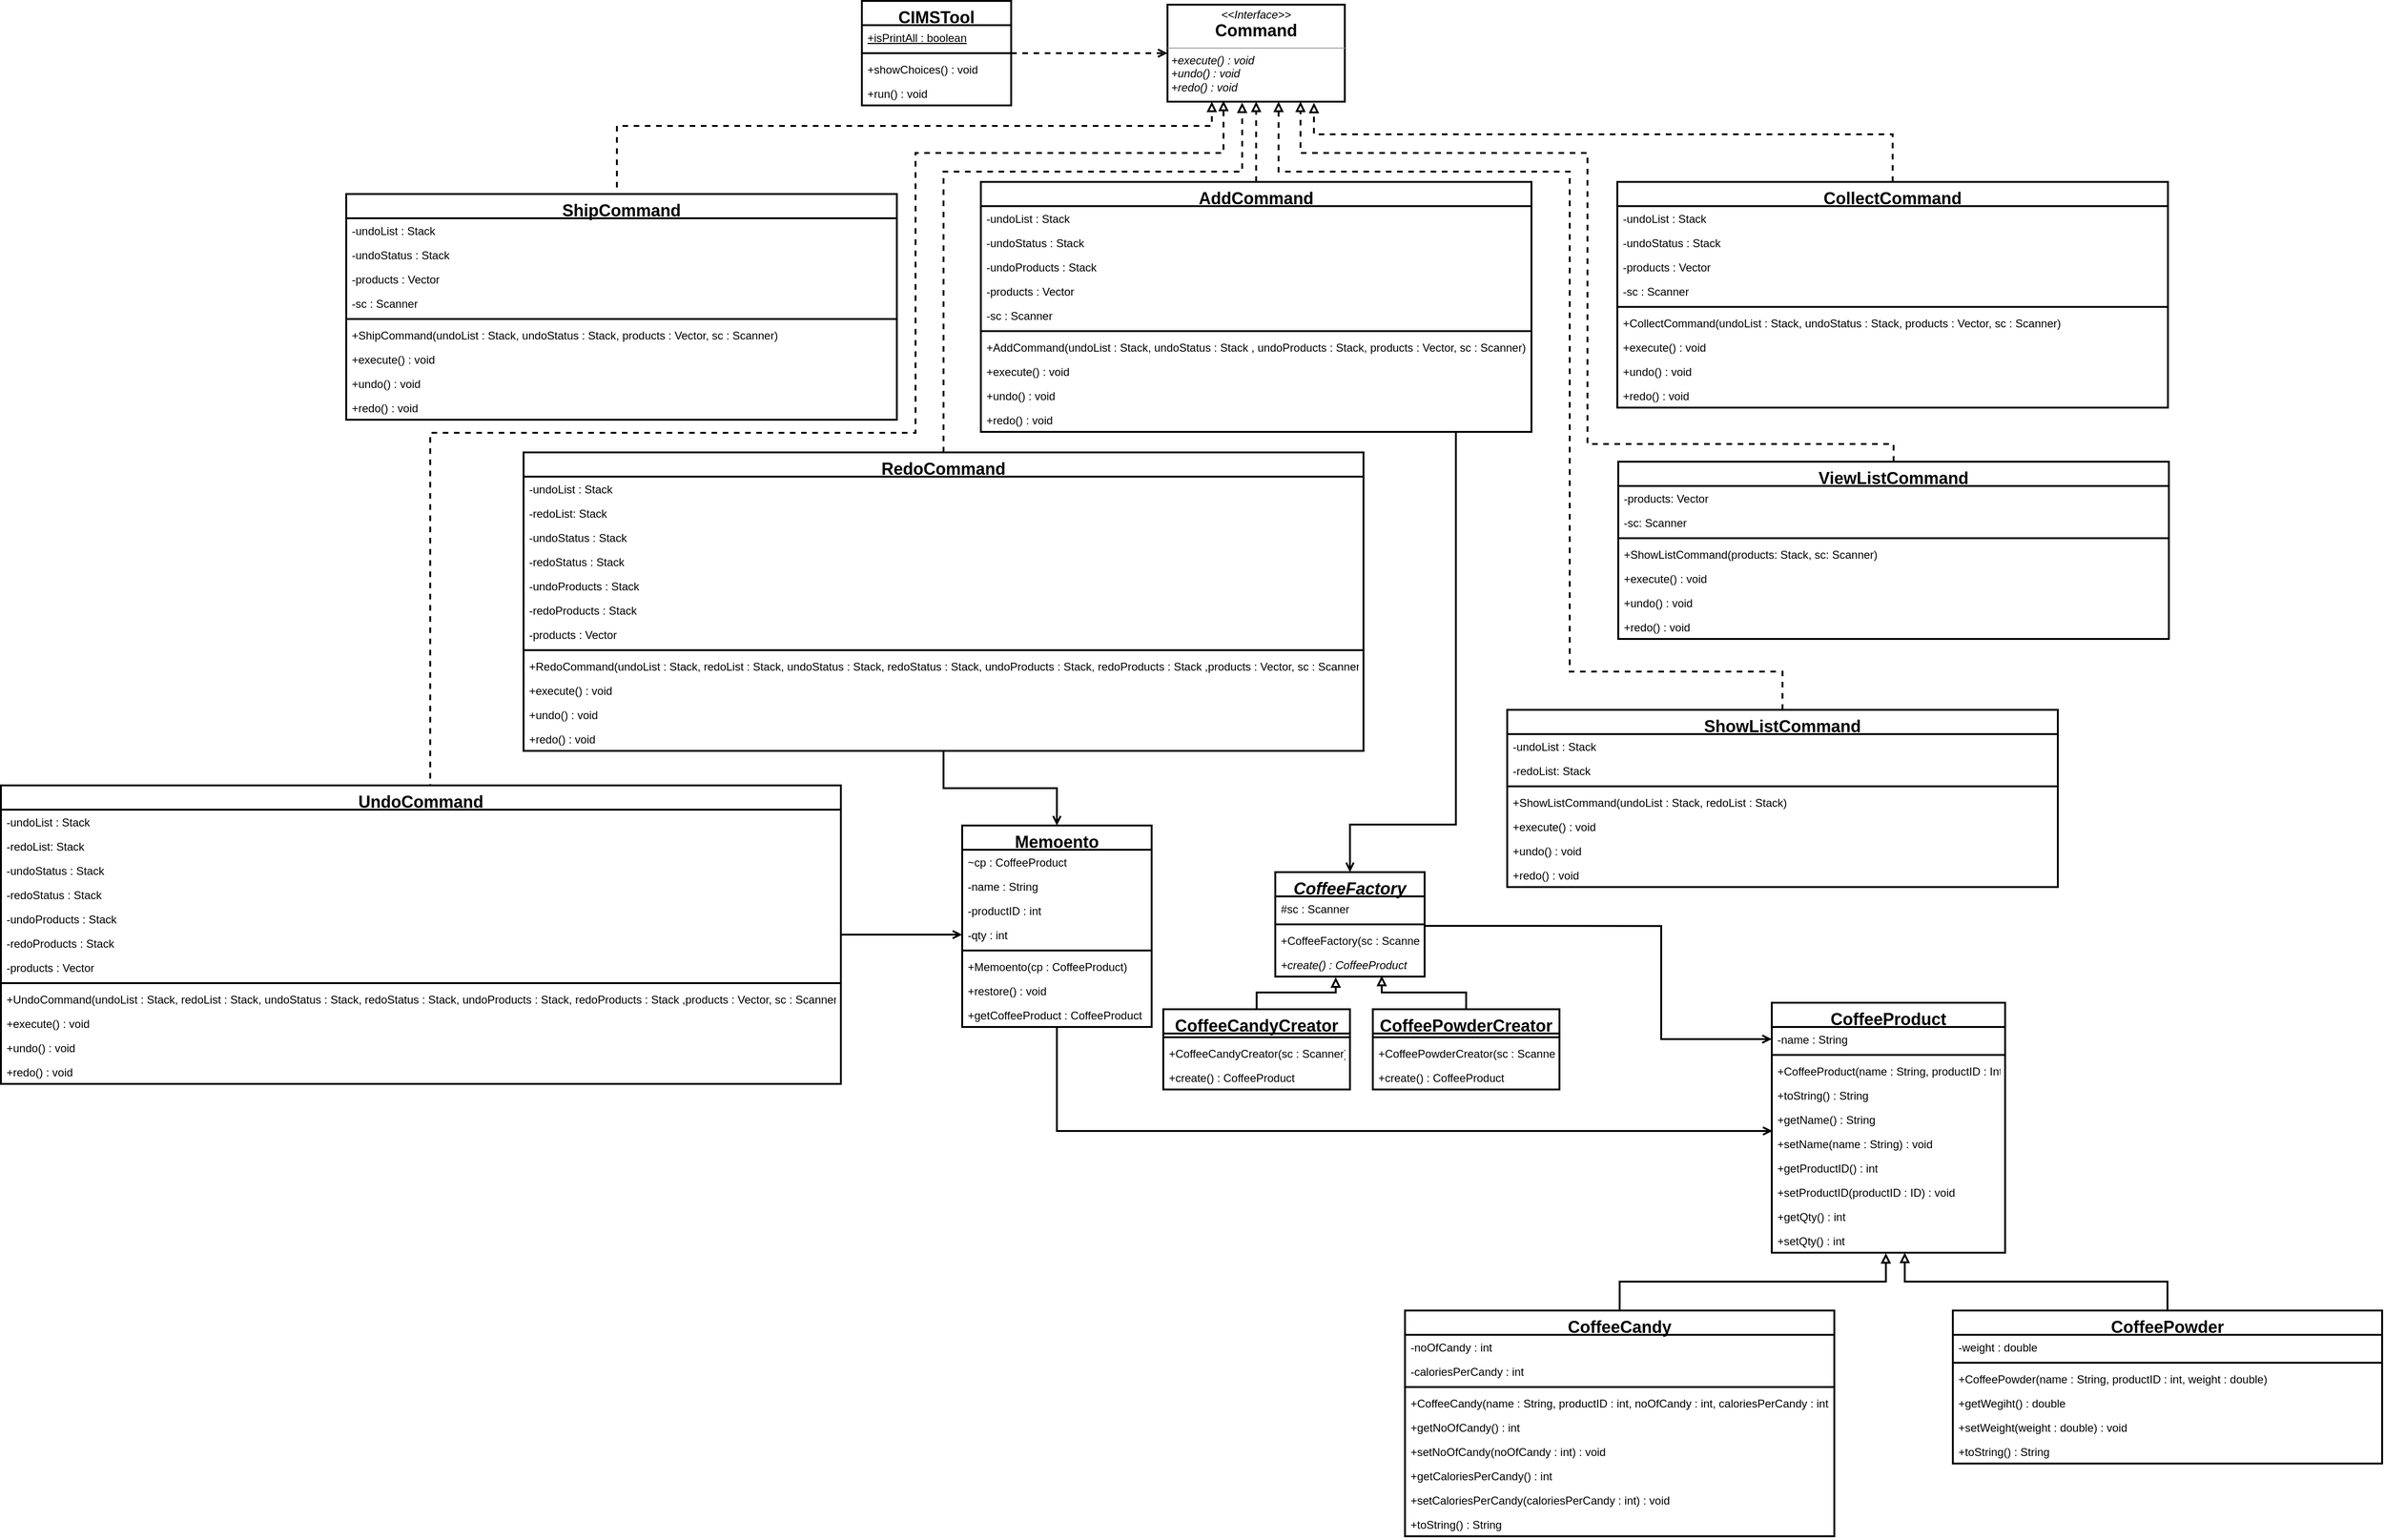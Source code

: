<mxfile version="12.2.6" type="device" pages="1"><diagram id="Umi8fnxflDJey01lik8j" name="Page-1"><mxGraphModel dx="5658" dy="2919" grid="1" gridSize="10" guides="1" tooltips="1" connect="1" arrows="1" fold="1" page="1" pageScale="1" pageWidth="827" pageHeight="1169" math="0" shadow="0"><root><mxCell id="0"/><mxCell id="1" parent="0"/><mxCell id="1j0-t0pPTPP0AUFomerz-5" value="CoffeeProduct" style="swimlane;fontStyle=1;align=center;verticalAlign=top;childLayout=stackLayout;horizontal=1;startSize=26;horizontalStack=0;resizeParent=1;resizeParentMax=0;resizeLast=0;collapsible=1;marginBottom=0;fontSize=18;strokeWidth=2;" parent="1" vertex="1"><mxGeometry x="-12.5" y="460" width="250" height="268" as="geometry"/></mxCell><mxCell id="1j0-t0pPTPP0AUFomerz-6" value="-name : String" style="text;strokeColor=none;fillColor=none;align=left;verticalAlign=top;spacingLeft=4;spacingRight=4;overflow=hidden;rotatable=0;points=[[0,0.5],[1,0.5]];portConstraint=eastwest;strokeWidth=2;" parent="1j0-t0pPTPP0AUFomerz-5" vertex="1"><mxGeometry y="26" width="250" height="26" as="geometry"/></mxCell><mxCell id="1j0-t0pPTPP0AUFomerz-7" value="" style="line;strokeWidth=2;fillColor=none;align=left;verticalAlign=middle;spacingTop=-1;spacingLeft=3;spacingRight=3;rotatable=0;labelPosition=right;points=[];portConstraint=eastwest;" parent="1j0-t0pPTPP0AUFomerz-5" vertex="1"><mxGeometry y="52" width="250" height="8" as="geometry"/></mxCell><mxCell id="1j0-t0pPTPP0AUFomerz-9" value="+CoffeeProduct(name : String, productID : Int)" style="text;strokeColor=none;fillColor=none;align=left;verticalAlign=top;spacingLeft=4;spacingRight=4;overflow=hidden;rotatable=0;points=[[0,0.5],[1,0.5]];portConstraint=eastwest;strokeWidth=2;" parent="1j0-t0pPTPP0AUFomerz-5" vertex="1"><mxGeometry y="60" width="250" height="26" as="geometry"/></mxCell><mxCell id="1j0-t0pPTPP0AUFomerz-10" value="+toString() : String" style="text;strokeColor=none;fillColor=none;align=left;verticalAlign=top;spacingLeft=4;spacingRight=4;overflow=hidden;rotatable=0;points=[[0,0.5],[1,0.5]];portConstraint=eastwest;strokeWidth=2;" parent="1j0-t0pPTPP0AUFomerz-5" vertex="1"><mxGeometry y="86" width="250" height="26" as="geometry"/></mxCell><mxCell id="1j0-t0pPTPP0AUFomerz-11" value="+getName() : String" style="text;strokeColor=none;fillColor=none;align=left;verticalAlign=top;spacingLeft=4;spacingRight=4;overflow=hidden;rotatable=0;points=[[0,0.5],[1,0.5]];portConstraint=eastwest;strokeWidth=2;" parent="1j0-t0pPTPP0AUFomerz-5" vertex="1"><mxGeometry y="112" width="250" height="26" as="geometry"/></mxCell><mxCell id="1j0-t0pPTPP0AUFomerz-12" value="+setName(name : String) : void" style="text;strokeColor=none;fillColor=none;align=left;verticalAlign=top;spacingLeft=4;spacingRight=4;overflow=hidden;rotatable=0;points=[[0,0.5],[1,0.5]];portConstraint=eastwest;strokeWidth=2;" parent="1j0-t0pPTPP0AUFomerz-5" vertex="1"><mxGeometry y="138" width="250" height="26" as="geometry"/></mxCell><mxCell id="1j0-t0pPTPP0AUFomerz-13" value="+getProductID() : int" style="text;strokeColor=none;fillColor=none;align=left;verticalAlign=top;spacingLeft=4;spacingRight=4;overflow=hidden;rotatable=0;points=[[0,0.5],[1,0.5]];portConstraint=eastwest;strokeWidth=2;" parent="1j0-t0pPTPP0AUFomerz-5" vertex="1"><mxGeometry y="164" width="250" height="26" as="geometry"/></mxCell><mxCell id="1j0-t0pPTPP0AUFomerz-14" value="+setProductID(productID : ID) : void" style="text;strokeColor=none;fillColor=none;align=left;verticalAlign=top;spacingLeft=4;spacingRight=4;overflow=hidden;rotatable=0;points=[[0,0.5],[1,0.5]];portConstraint=eastwest;strokeWidth=2;" parent="1j0-t0pPTPP0AUFomerz-5" vertex="1"><mxGeometry y="190" width="250" height="26" as="geometry"/></mxCell><mxCell id="1j0-t0pPTPP0AUFomerz-15" value="+getQty() : int" style="text;strokeColor=none;fillColor=none;align=left;verticalAlign=top;spacingLeft=4;spacingRight=4;overflow=hidden;rotatable=0;points=[[0,0.5],[1,0.5]];portConstraint=eastwest;strokeWidth=2;" parent="1j0-t0pPTPP0AUFomerz-5" vertex="1"><mxGeometry y="216" width="250" height="26" as="geometry"/></mxCell><mxCell id="1j0-t0pPTPP0AUFomerz-16" value="+setQty() : int" style="text;strokeColor=none;fillColor=none;align=left;verticalAlign=top;spacingLeft=4;spacingRight=4;overflow=hidden;rotatable=0;points=[[0,0.5],[1,0.5]];portConstraint=eastwest;strokeWidth=2;" parent="1j0-t0pPTPP0AUFomerz-5" vertex="1"><mxGeometry y="242" width="250" height="26" as="geometry"/></mxCell><mxCell id="1j0-t0pPTPP0AUFomerz-41" style="edgeStyle=orthogonalEdgeStyle;rounded=0;orthogonalLoop=1;jettySize=auto;html=1;endArrow=block;endFill=0;exitX=0.5;exitY=0;exitDx=0;exitDy=0;entryX=0.489;entryY=1.02;entryDx=0;entryDy=0;entryPerimeter=0;strokeWidth=2;" parent="1" source="1j0-t0pPTPP0AUFomerz-17" target="1j0-t0pPTPP0AUFomerz-16" edge="1"><mxGeometry relative="1" as="geometry"><mxPoint x="699" y="419" as="targetPoint"/></mxGeometry></mxCell><mxCell id="1j0-t0pPTPP0AUFomerz-17" value="CoffeeCandy" style="swimlane;fontStyle=1;align=center;verticalAlign=top;childLayout=stackLayout;horizontal=1;startSize=26;horizontalStack=0;resizeParent=1;resizeParentMax=0;resizeLast=0;collapsible=1;marginBottom=0;fontSize=18;strokeWidth=2;" parent="1" vertex="1"><mxGeometry x="-405.5" y="790" width="460" height="242" as="geometry"/></mxCell><mxCell id="1j0-t0pPTPP0AUFomerz-18" value="-noOfCandy : int" style="text;strokeColor=none;fillColor=none;align=left;verticalAlign=top;spacingLeft=4;spacingRight=4;overflow=hidden;rotatable=0;points=[[0,0.5],[1,0.5]];portConstraint=eastwest;strokeWidth=2;" parent="1j0-t0pPTPP0AUFomerz-17" vertex="1"><mxGeometry y="26" width="460" height="26" as="geometry"/></mxCell><mxCell id="1j0-t0pPTPP0AUFomerz-28" value="-caloriesPerCandy : int" style="text;strokeColor=none;fillColor=none;align=left;verticalAlign=top;spacingLeft=4;spacingRight=4;overflow=hidden;rotatable=0;points=[[0,0.5],[1,0.5]];portConstraint=eastwest;strokeWidth=2;" parent="1j0-t0pPTPP0AUFomerz-17" vertex="1"><mxGeometry y="52" width="460" height="26" as="geometry"/></mxCell><mxCell id="1j0-t0pPTPP0AUFomerz-19" value="" style="line;strokeWidth=2;fillColor=none;align=left;verticalAlign=middle;spacingTop=-1;spacingLeft=3;spacingRight=3;rotatable=0;labelPosition=right;points=[];portConstraint=eastwest;" parent="1j0-t0pPTPP0AUFomerz-17" vertex="1"><mxGeometry y="78" width="460" height="8" as="geometry"/></mxCell><mxCell id="1j0-t0pPTPP0AUFomerz-20" value="+CoffeeCandy(name : String, productID : int, noOfCandy : int, caloriesPerCandy : int" style="text;strokeColor=none;fillColor=none;align=left;verticalAlign=top;spacingLeft=4;spacingRight=4;overflow=hidden;rotatable=0;points=[[0,0.5],[1,0.5]];portConstraint=eastwest;strokeWidth=2;" parent="1j0-t0pPTPP0AUFomerz-17" vertex="1"><mxGeometry y="86" width="460" height="26" as="geometry"/></mxCell><mxCell id="1j0-t0pPTPP0AUFomerz-21" value="+getNoOfCandy() : int" style="text;strokeColor=none;fillColor=none;align=left;verticalAlign=top;spacingLeft=4;spacingRight=4;overflow=hidden;rotatable=0;points=[[0,0.5],[1,0.5]];portConstraint=eastwest;strokeWidth=2;" parent="1j0-t0pPTPP0AUFomerz-17" vertex="1"><mxGeometry y="112" width="460" height="26" as="geometry"/></mxCell><mxCell id="1j0-t0pPTPP0AUFomerz-22" value="+setNoOfCandy(noOfCandy : int) : void" style="text;strokeColor=none;fillColor=none;align=left;verticalAlign=top;spacingLeft=4;spacingRight=4;overflow=hidden;rotatable=0;points=[[0,0.5],[1,0.5]];portConstraint=eastwest;strokeWidth=2;" parent="1j0-t0pPTPP0AUFomerz-17" vertex="1"><mxGeometry y="138" width="460" height="26" as="geometry"/></mxCell><mxCell id="1j0-t0pPTPP0AUFomerz-23" value="+getCaloriesPerCandy() : int" style="text;strokeColor=none;fillColor=none;align=left;verticalAlign=top;spacingLeft=4;spacingRight=4;overflow=hidden;rotatable=0;points=[[0,0.5],[1,0.5]];portConstraint=eastwest;strokeWidth=2;" parent="1j0-t0pPTPP0AUFomerz-17" vertex="1"><mxGeometry y="164" width="460" height="26" as="geometry"/></mxCell><mxCell id="1j0-t0pPTPP0AUFomerz-24" value="+setCaloriesPerCandy(caloriesPerCandy : int) : void" style="text;strokeColor=none;fillColor=none;align=left;verticalAlign=top;spacingLeft=4;spacingRight=4;overflow=hidden;rotatable=0;points=[[0,0.5],[1,0.5]];portConstraint=eastwest;strokeWidth=2;" parent="1j0-t0pPTPP0AUFomerz-17" vertex="1"><mxGeometry y="190" width="460" height="26" as="geometry"/></mxCell><mxCell id="1j0-t0pPTPP0AUFomerz-25" value="+toString() : String" style="text;strokeColor=none;fillColor=none;align=left;verticalAlign=top;spacingLeft=4;spacingRight=4;overflow=hidden;rotatable=0;points=[[0,0.5],[1,0.5]];portConstraint=eastwest;strokeWidth=2;" parent="1j0-t0pPTPP0AUFomerz-17" vertex="1"><mxGeometry y="216" width="460" height="26" as="geometry"/></mxCell><mxCell id="1j0-t0pPTPP0AUFomerz-42" style="edgeStyle=orthogonalEdgeStyle;rounded=0;orthogonalLoop=1;jettySize=auto;html=1;endArrow=block;endFill=0;exitX=0.5;exitY=0;exitDx=0;exitDy=0;strokeWidth=2;" parent="1" source="1j0-t0pPTPP0AUFomerz-29" edge="1"><mxGeometry relative="1" as="geometry"><mxPoint x="130" y="728" as="targetPoint"/><Array as="points"><mxPoint x="412" y="759"/><mxPoint x="130" y="759"/><mxPoint x="130" y="728"/></Array></mxGeometry></mxCell><mxCell id="1j0-t0pPTPP0AUFomerz-29" value="CoffeePowder" style="swimlane;fontStyle=1;align=center;verticalAlign=top;childLayout=stackLayout;horizontal=1;startSize=26;horizontalStack=0;resizeParent=1;resizeParentMax=0;resizeLast=0;collapsible=1;marginBottom=0;fontSize=18;strokeWidth=2;" parent="1" vertex="1"><mxGeometry x="181.5" y="790" width="460" height="164" as="geometry"/></mxCell><mxCell id="1j0-t0pPTPP0AUFomerz-30" value="-weight : double" style="text;strokeColor=none;fillColor=none;align=left;verticalAlign=top;spacingLeft=4;spacingRight=4;overflow=hidden;rotatable=0;points=[[0,0.5],[1,0.5]];portConstraint=eastwest;strokeWidth=2;" parent="1j0-t0pPTPP0AUFomerz-29" vertex="1"><mxGeometry y="26" width="460" height="26" as="geometry"/></mxCell><mxCell id="1j0-t0pPTPP0AUFomerz-32" value="" style="line;strokeWidth=2;fillColor=none;align=left;verticalAlign=middle;spacingTop=-1;spacingLeft=3;spacingRight=3;rotatable=0;labelPosition=right;points=[];portConstraint=eastwest;" parent="1j0-t0pPTPP0AUFomerz-29" vertex="1"><mxGeometry y="52" width="460" height="8" as="geometry"/></mxCell><mxCell id="1j0-t0pPTPP0AUFomerz-33" value="+CoffeePowder(name : String, productID : int, weight : double)" style="text;strokeColor=none;fillColor=none;align=left;verticalAlign=top;spacingLeft=4;spacingRight=4;overflow=hidden;rotatable=0;points=[[0,0.5],[1,0.5]];portConstraint=eastwest;strokeWidth=2;" parent="1j0-t0pPTPP0AUFomerz-29" vertex="1"><mxGeometry y="60" width="460" height="26" as="geometry"/></mxCell><mxCell id="1j0-t0pPTPP0AUFomerz-34" value="+getWegiht() : double" style="text;strokeColor=none;fillColor=none;align=left;verticalAlign=top;spacingLeft=4;spacingRight=4;overflow=hidden;rotatable=0;points=[[0,0.5],[1,0.5]];portConstraint=eastwest;strokeWidth=2;" parent="1j0-t0pPTPP0AUFomerz-29" vertex="1"><mxGeometry y="86" width="460" height="26" as="geometry"/></mxCell><mxCell id="1j0-t0pPTPP0AUFomerz-35" value="+setWeight(weight : double) : void" style="text;strokeColor=none;fillColor=none;align=left;verticalAlign=top;spacingLeft=4;spacingRight=4;overflow=hidden;rotatable=0;points=[[0,0.5],[1,0.5]];portConstraint=eastwest;strokeWidth=2;" parent="1j0-t0pPTPP0AUFomerz-29" vertex="1"><mxGeometry y="112" width="460" height="26" as="geometry"/></mxCell><mxCell id="1j0-t0pPTPP0AUFomerz-36" value="+toString() : String" style="text;strokeColor=none;fillColor=none;align=left;verticalAlign=top;spacingLeft=4;spacingRight=4;overflow=hidden;rotatable=0;points=[[0,0.5],[1,0.5]];portConstraint=eastwest;strokeWidth=2;" parent="1j0-t0pPTPP0AUFomerz-29" vertex="1"><mxGeometry y="138" width="460" height="26" as="geometry"/></mxCell><mxCell id="1j0-t0pPTPP0AUFomerz-151" style="edgeStyle=orthogonalEdgeStyle;rounded=0;orthogonalLoop=1;jettySize=auto;html=1;entryX=0;entryY=0.5;entryDx=0;entryDy=0;endArrow=open;endFill=0;dashed=1;strokeWidth=2;" parent="1" source="1j0-t0pPTPP0AUFomerz-47" target="1j0-t0pPTPP0AUFomerz-56" edge="1"><mxGeometry relative="1" as="geometry"/></mxCell><mxCell id="1j0-t0pPTPP0AUFomerz-47" value="CIMSTool" style="swimlane;fontStyle=1;align=center;verticalAlign=top;childLayout=stackLayout;horizontal=1;startSize=26;horizontalStack=0;resizeParent=1;resizeParentMax=0;resizeLast=0;collapsible=1;marginBottom=0;fontSize=18;strokeWidth=2;" parent="1" vertex="1"><mxGeometry x="-987.5" y="-614" width="160" height="112" as="geometry"/></mxCell><mxCell id="1j0-t0pPTPP0AUFomerz-48" value="+isPrintAll : boolean" style="text;strokeColor=none;fillColor=none;align=left;verticalAlign=top;spacingLeft=4;spacingRight=4;overflow=hidden;rotatable=0;points=[[0,0.5],[1,0.5]];portConstraint=eastwest;fontStyle=4;strokeWidth=2;" parent="1j0-t0pPTPP0AUFomerz-47" vertex="1"><mxGeometry y="26" width="160" height="26" as="geometry"/></mxCell><mxCell id="1j0-t0pPTPP0AUFomerz-49" value="" style="line;strokeWidth=2;fillColor=none;align=left;verticalAlign=middle;spacingTop=-1;spacingLeft=3;spacingRight=3;rotatable=0;labelPosition=right;points=[];portConstraint=eastwest;" parent="1j0-t0pPTPP0AUFomerz-47" vertex="1"><mxGeometry y="52" width="160" height="8" as="geometry"/></mxCell><mxCell id="1j0-t0pPTPP0AUFomerz-51" value="+showChoices() : void" style="text;strokeColor=none;fillColor=none;align=left;verticalAlign=top;spacingLeft=4;spacingRight=4;overflow=hidden;rotatable=0;points=[[0,0.5],[1,0.5]];portConstraint=eastwest;strokeWidth=2;" parent="1j0-t0pPTPP0AUFomerz-47" vertex="1"><mxGeometry y="60" width="160" height="26" as="geometry"/></mxCell><mxCell id="1j0-t0pPTPP0AUFomerz-50" value="+run() : void" style="text;strokeColor=none;fillColor=none;align=left;verticalAlign=top;spacingLeft=4;spacingRight=4;overflow=hidden;rotatable=0;points=[[0,0.5],[1,0.5]];portConstraint=eastwest;strokeWidth=2;" parent="1j0-t0pPTPP0AUFomerz-47" vertex="1"><mxGeometry y="86" width="160" height="26" as="geometry"/></mxCell><mxCell id="1j0-t0pPTPP0AUFomerz-56" value="&lt;p style=&quot;margin: 0px ; margin-top: 4px ; text-align: center&quot;&gt;&lt;i&gt;&amp;lt;&amp;lt;Interface&amp;gt;&amp;gt;&lt;/i&gt;&lt;br&gt;&lt;b&gt;&lt;font style=&quot;font-size: 18px&quot;&gt;Command&lt;/font&gt;&lt;/b&gt;&lt;/p&gt;&lt;hr size=&quot;1&quot;&gt;&lt;p style=&quot;margin: 0px ; margin-left: 4px&quot;&gt;&lt;i&gt;+execute() : void&lt;/i&gt;&lt;/p&gt;&lt;p style=&quot;margin: 0px ; margin-left: 4px&quot;&gt;&lt;i&gt;+undo() : void&lt;/i&gt;&lt;/p&gt;&lt;p style=&quot;margin: 0px ; margin-left: 4px&quot;&gt;&lt;i&gt;+redo() : void&lt;/i&gt;&lt;/p&gt;" style="verticalAlign=top;align=left;overflow=fill;fontSize=12;fontFamily=Helvetica;html=1;strokeWidth=2;" parent="1" vertex="1"><mxGeometry x="-660" y="-610" width="190" height="104" as="geometry"/></mxCell><mxCell id="1j0-t0pPTPP0AUFomerz-144" style="edgeStyle=orthogonalEdgeStyle;rounded=0;orthogonalLoop=1;jettySize=auto;html=1;entryX=0.5;entryY=1;entryDx=0;entryDy=0;endArrow=block;endFill=0;dashed=1;strokeWidth=2;" parent="1" source="1j0-t0pPTPP0AUFomerz-57" target="1j0-t0pPTPP0AUFomerz-56" edge="1"><mxGeometry relative="1" as="geometry"/></mxCell><mxCell id="1j0-t0pPTPP0AUFomerz-152" style="edgeStyle=orthogonalEdgeStyle;rounded=0;orthogonalLoop=1;jettySize=auto;html=1;endArrow=open;endFill=0;entryX=0.5;entryY=0;entryDx=0;entryDy=0;strokeWidth=2;" parent="1" source="1j0-t0pPTPP0AUFomerz-57" edge="1" target="1j0-t0pPTPP0AUFomerz-153"><mxGeometry relative="1" as="geometry"><mxPoint x="-380.0" y="403.429" as="targetPoint"/><Array as="points"><mxPoint x="-351" y="269"/><mxPoint x="-464" y="269"/></Array></mxGeometry></mxCell><mxCell id="1j0-t0pPTPP0AUFomerz-57" value="AddCommand" style="swimlane;fontStyle=1;align=center;verticalAlign=top;childLayout=stackLayout;horizontal=1;startSize=26;horizontalStack=0;resizeParent=1;resizeParentMax=0;resizeLast=0;collapsible=1;marginBottom=0;fontSize=18;strokeWidth=2;" parent="1" vertex="1"><mxGeometry x="-860" y="-420" width="590" height="268" as="geometry"/></mxCell><mxCell id="1j0-t0pPTPP0AUFomerz-61" value="-undoList : Stack" style="text;strokeColor=none;fillColor=none;align=left;verticalAlign=top;spacingLeft=4;spacingRight=4;overflow=hidden;rotatable=0;points=[[0,0.5],[1,0.5]];portConstraint=eastwest;strokeWidth=2;" parent="1j0-t0pPTPP0AUFomerz-57" vertex="1"><mxGeometry y="26" width="590" height="26" as="geometry"/></mxCell><mxCell id="1j0-t0pPTPP0AUFomerz-62" value="-undoStatus : Stack " style="text;strokeColor=none;fillColor=none;align=left;verticalAlign=top;spacingLeft=4;spacingRight=4;overflow=hidden;rotatable=0;points=[[0,0.5],[1,0.5]];portConstraint=eastwest;strokeWidth=2;" parent="1j0-t0pPTPP0AUFomerz-57" vertex="1"><mxGeometry y="52" width="590" height="26" as="geometry"/></mxCell><mxCell id="1j0-t0pPTPP0AUFomerz-63" value="-undoProducts : Stack" style="text;strokeColor=none;fillColor=none;align=left;verticalAlign=top;spacingLeft=4;spacingRight=4;overflow=hidden;rotatable=0;points=[[0,0.5],[1,0.5]];portConstraint=eastwest;strokeWidth=2;" parent="1j0-t0pPTPP0AUFomerz-57" vertex="1"><mxGeometry y="78" width="590" height="26" as="geometry"/></mxCell><mxCell id="1j0-t0pPTPP0AUFomerz-64" value="-products : Vector " style="text;strokeColor=none;fillColor=none;align=left;verticalAlign=top;spacingLeft=4;spacingRight=4;overflow=hidden;rotatable=0;points=[[0,0.5],[1,0.5]];portConstraint=eastwest;strokeWidth=2;" parent="1j0-t0pPTPP0AUFomerz-57" vertex="1"><mxGeometry y="104" width="590" height="26" as="geometry"/></mxCell><mxCell id="1j0-t0pPTPP0AUFomerz-58" value="-sc : Scanner" style="text;strokeColor=none;fillColor=none;align=left;verticalAlign=top;spacingLeft=4;spacingRight=4;overflow=hidden;rotatable=0;points=[[0,0.5],[1,0.5]];portConstraint=eastwest;strokeWidth=2;" parent="1j0-t0pPTPP0AUFomerz-57" vertex="1"><mxGeometry y="130" width="590" height="26" as="geometry"/></mxCell><mxCell id="1j0-t0pPTPP0AUFomerz-59" value="" style="line;strokeWidth=2;fillColor=none;align=left;verticalAlign=middle;spacingTop=-1;spacingLeft=3;spacingRight=3;rotatable=0;labelPosition=right;points=[];portConstraint=eastwest;" parent="1j0-t0pPTPP0AUFomerz-57" vertex="1"><mxGeometry y="156" width="590" height="8" as="geometry"/></mxCell><mxCell id="1j0-t0pPTPP0AUFomerz-65" value="+AddCommand(undoList : Stack, undoStatus : Stack , undoProducts : Stack, products : Vector, sc : Scanner)" style="text;strokeColor=none;fillColor=none;align=left;verticalAlign=top;spacingLeft=4;spacingRight=4;overflow=hidden;rotatable=0;points=[[0,0.5],[1,0.5]];portConstraint=eastwest;strokeWidth=2;" parent="1j0-t0pPTPP0AUFomerz-57" vertex="1"><mxGeometry y="164" width="590" height="26" as="geometry"/></mxCell><mxCell id="1j0-t0pPTPP0AUFomerz-66" value="+execute() : void" style="text;strokeColor=none;fillColor=none;align=left;verticalAlign=top;spacingLeft=4;spacingRight=4;overflow=hidden;rotatable=0;points=[[0,0.5],[1,0.5]];portConstraint=eastwest;strokeWidth=2;" parent="1j0-t0pPTPP0AUFomerz-57" vertex="1"><mxGeometry y="190" width="590" height="26" as="geometry"/></mxCell><mxCell id="1j0-t0pPTPP0AUFomerz-67" value="+undo() : void" style="text;strokeColor=none;fillColor=none;align=left;verticalAlign=top;spacingLeft=4;spacingRight=4;overflow=hidden;rotatable=0;points=[[0,0.5],[1,0.5]];portConstraint=eastwest;strokeWidth=2;" parent="1j0-t0pPTPP0AUFomerz-57" vertex="1"><mxGeometry y="216" width="590" height="26" as="geometry"/></mxCell><mxCell id="1j0-t0pPTPP0AUFomerz-60" value="+redo() : void" style="text;strokeColor=none;fillColor=none;align=left;verticalAlign=top;spacingLeft=4;spacingRight=4;overflow=hidden;rotatable=0;points=[[0,0.5],[1,0.5]];portConstraint=eastwest;strokeWidth=2;" parent="1j0-t0pPTPP0AUFomerz-57" vertex="1"><mxGeometry y="242" width="590" height="26" as="geometry"/></mxCell><mxCell id="1j0-t0pPTPP0AUFomerz-146" style="edgeStyle=orthogonalEdgeStyle;rounded=0;orthogonalLoop=1;jettySize=auto;html=1;endArrow=block;endFill=0;exitX=0.5;exitY=0;exitDx=0;exitDy=0;entryX=0.826;entryY=1.012;entryDx=0;entryDy=0;entryPerimeter=0;dashed=1;strokeWidth=2;" parent="1" source="1j0-t0pPTPP0AUFomerz-68" target="1j0-t0pPTPP0AUFomerz-56" edge="1"><mxGeometry relative="1" as="geometry"><mxPoint x="-550" y="-505" as="targetPoint"/><mxPoint x="-220" y="-300" as="sourcePoint"/><Array as="points"><mxPoint x="117" y="-471"/><mxPoint x="-503" y="-471"/></Array></mxGeometry></mxCell><mxCell id="1j0-t0pPTPP0AUFomerz-68" value="CollectCommand" style="swimlane;fontStyle=1;align=center;verticalAlign=top;childLayout=stackLayout;horizontal=1;startSize=26;horizontalStack=0;resizeParent=1;resizeParentMax=0;resizeLast=0;collapsible=1;marginBottom=0;fontSize=18;strokeWidth=2;" parent="1" vertex="1"><mxGeometry x="-178" y="-420" width="590" height="242" as="geometry"/></mxCell><mxCell id="1j0-t0pPTPP0AUFomerz-69" value="-undoList : Stack" style="text;strokeColor=none;fillColor=none;align=left;verticalAlign=top;spacingLeft=4;spacingRight=4;overflow=hidden;rotatable=0;points=[[0,0.5],[1,0.5]];portConstraint=eastwest;strokeWidth=2;" parent="1j0-t0pPTPP0AUFomerz-68" vertex="1"><mxGeometry y="26" width="590" height="26" as="geometry"/></mxCell><mxCell id="1j0-t0pPTPP0AUFomerz-70" value="-undoStatus : Stack " style="text;strokeColor=none;fillColor=none;align=left;verticalAlign=top;spacingLeft=4;spacingRight=4;overflow=hidden;rotatable=0;points=[[0,0.5],[1,0.5]];portConstraint=eastwest;strokeWidth=2;" parent="1j0-t0pPTPP0AUFomerz-68" vertex="1"><mxGeometry y="52" width="590" height="26" as="geometry"/></mxCell><mxCell id="1j0-t0pPTPP0AUFomerz-115" value="-products : Vector " style="text;strokeColor=none;fillColor=none;align=left;verticalAlign=top;spacingLeft=4;spacingRight=4;overflow=hidden;rotatable=0;points=[[0,0.5],[1,0.5]];portConstraint=eastwest;strokeWidth=2;" parent="1j0-t0pPTPP0AUFomerz-68" vertex="1"><mxGeometry y="78" width="590" height="26" as="geometry"/></mxCell><mxCell id="1j0-t0pPTPP0AUFomerz-72" value="-sc : Scanner" style="text;strokeColor=none;fillColor=none;align=left;verticalAlign=top;spacingLeft=4;spacingRight=4;overflow=hidden;rotatable=0;points=[[0,0.5],[1,0.5]];portConstraint=eastwest;strokeWidth=2;" parent="1j0-t0pPTPP0AUFomerz-68" vertex="1"><mxGeometry y="104" width="590" height="26" as="geometry"/></mxCell><mxCell id="1j0-t0pPTPP0AUFomerz-74" value="" style="line;strokeWidth=2;fillColor=none;align=left;verticalAlign=middle;spacingTop=-1;spacingLeft=3;spacingRight=3;rotatable=0;labelPosition=right;points=[];portConstraint=eastwest;" parent="1j0-t0pPTPP0AUFomerz-68" vertex="1"><mxGeometry y="130" width="590" height="8" as="geometry"/></mxCell><mxCell id="1j0-t0pPTPP0AUFomerz-75" value="+CollectCommand(undoList : Stack, undoStatus : Stack, products : Vector, sc : Scanner)" style="text;strokeColor=none;fillColor=none;align=left;verticalAlign=top;spacingLeft=4;spacingRight=4;overflow=hidden;rotatable=0;points=[[0,0.5],[1,0.5]];portConstraint=eastwest;strokeWidth=2;" parent="1j0-t0pPTPP0AUFomerz-68" vertex="1"><mxGeometry y="138" width="590" height="26" as="geometry"/></mxCell><mxCell id="1j0-t0pPTPP0AUFomerz-76" value="+execute() : void" style="text;strokeColor=none;fillColor=none;align=left;verticalAlign=top;spacingLeft=4;spacingRight=4;overflow=hidden;rotatable=0;points=[[0,0.5],[1,0.5]];portConstraint=eastwest;strokeWidth=2;" parent="1j0-t0pPTPP0AUFomerz-68" vertex="1"><mxGeometry y="164" width="590" height="26" as="geometry"/></mxCell><mxCell id="1j0-t0pPTPP0AUFomerz-77" value="+undo() : void" style="text;strokeColor=none;fillColor=none;align=left;verticalAlign=top;spacingLeft=4;spacingRight=4;overflow=hidden;rotatable=0;points=[[0,0.5],[1,0.5]];portConstraint=eastwest;strokeWidth=2;" parent="1j0-t0pPTPP0AUFomerz-68" vertex="1"><mxGeometry y="190" width="590" height="26" as="geometry"/></mxCell><mxCell id="1j0-t0pPTPP0AUFomerz-78" value="+redo() : void" style="text;strokeColor=none;fillColor=none;align=left;verticalAlign=top;spacingLeft=4;spacingRight=4;overflow=hidden;rotatable=0;points=[[0,0.5],[1,0.5]];portConstraint=eastwest;strokeWidth=2;" parent="1j0-t0pPTPP0AUFomerz-68" vertex="1"><mxGeometry y="216" width="590" height="26" as="geometry"/></mxCell><mxCell id="1j0-t0pPTPP0AUFomerz-147" style="edgeStyle=orthogonalEdgeStyle;rounded=0;orthogonalLoop=1;jettySize=auto;html=1;endArrow=block;endFill=0;exitX=0.5;exitY=0;exitDx=0;exitDy=0;dashed=1;strokeWidth=2;" parent="1" source="1j0-t0pPTPP0AUFomerz-88" edge="1"><mxGeometry relative="1" as="geometry"><mxPoint x="-580" y="-505" as="targetPoint"/><mxPoint x="-910" y="-131" as="sourcePoint"/><Array as="points"><mxPoint x="-900" y="-431"/><mxPoint x="-580" y="-431"/></Array></mxGeometry></mxCell><mxCell id="K8hbZQbU2FIPTFCtQiVA-34" style="edgeStyle=orthogonalEdgeStyle;rounded=0;orthogonalLoop=1;jettySize=auto;html=1;entryX=0.5;entryY=0;entryDx=0;entryDy=0;endArrow=open;endFill=0;strokeWidth=2;" edge="1" parent="1" source="1j0-t0pPTPP0AUFomerz-88" target="1j0-t0pPTPP0AUFomerz-173"><mxGeometry relative="1" as="geometry"/></mxCell><mxCell id="1j0-t0pPTPP0AUFomerz-88" value="RedoCommand" style="swimlane;fontStyle=1;align=center;verticalAlign=top;childLayout=stackLayout;horizontal=1;startSize=26;horizontalStack=0;resizeParent=1;resizeParentMax=0;resizeLast=0;collapsible=1;marginBottom=0;fontSize=18;strokeWidth=2;" parent="1" vertex="1"><mxGeometry x="-1350" y="-130" width="900" height="320" as="geometry"/></mxCell><mxCell id="1j0-t0pPTPP0AUFomerz-99" value="-undoList : Stack" style="text;strokeColor=none;fillColor=none;align=left;verticalAlign=top;spacingLeft=4;spacingRight=4;overflow=hidden;rotatable=0;points=[[0,0.5],[1,0.5]];portConstraint=eastwest;strokeWidth=2;" parent="1j0-t0pPTPP0AUFomerz-88" vertex="1"><mxGeometry y="26" width="900" height="26" as="geometry"/></mxCell><mxCell id="1j0-t0pPTPP0AUFomerz-89" value="-redoList: Stack" style="text;strokeColor=none;fillColor=none;align=left;verticalAlign=top;spacingLeft=4;spacingRight=4;overflow=hidden;rotatable=0;points=[[0,0.5],[1,0.5]];portConstraint=eastwest;strokeWidth=2;" parent="1j0-t0pPTPP0AUFomerz-88" vertex="1"><mxGeometry y="52" width="900" height="26" as="geometry"/></mxCell><mxCell id="1j0-t0pPTPP0AUFomerz-100" value="-undoStatus : Stack " style="text;strokeColor=none;fillColor=none;align=left;verticalAlign=top;spacingLeft=4;spacingRight=4;overflow=hidden;rotatable=0;points=[[0,0.5],[1,0.5]];portConstraint=eastwest;strokeWidth=2;" parent="1j0-t0pPTPP0AUFomerz-88" vertex="1"><mxGeometry y="78" width="900" height="26" as="geometry"/></mxCell><mxCell id="1j0-t0pPTPP0AUFomerz-90" value="-redoStatus : Stack " style="text;strokeColor=none;fillColor=none;align=left;verticalAlign=top;spacingLeft=4;spacingRight=4;overflow=hidden;rotatable=0;points=[[0,0.5],[1,0.5]];portConstraint=eastwest;strokeWidth=2;" parent="1j0-t0pPTPP0AUFomerz-88" vertex="1"><mxGeometry y="104" width="900" height="26" as="geometry"/></mxCell><mxCell id="1j0-t0pPTPP0AUFomerz-101" value="-undoProducts : Stack" style="text;strokeColor=none;fillColor=none;align=left;verticalAlign=top;spacingLeft=4;spacingRight=4;overflow=hidden;rotatable=0;points=[[0,0.5],[1,0.5]];portConstraint=eastwest;strokeWidth=2;" parent="1j0-t0pPTPP0AUFomerz-88" vertex="1"><mxGeometry y="130" width="900" height="26" as="geometry"/></mxCell><mxCell id="1j0-t0pPTPP0AUFomerz-91" value="-redoProducts : Stack" style="text;strokeColor=none;fillColor=none;align=left;verticalAlign=top;spacingLeft=4;spacingRight=4;overflow=hidden;rotatable=0;points=[[0,0.5],[1,0.5]];portConstraint=eastwest;strokeWidth=2;" parent="1j0-t0pPTPP0AUFomerz-88" vertex="1"><mxGeometry y="156" width="900" height="26" as="geometry"/></mxCell><mxCell id="1j0-t0pPTPP0AUFomerz-92" value="-products : Vector " style="text;strokeColor=none;fillColor=none;align=left;verticalAlign=top;spacingLeft=4;spacingRight=4;overflow=hidden;rotatable=0;points=[[0,0.5],[1,0.5]];portConstraint=eastwest;strokeWidth=2;" parent="1j0-t0pPTPP0AUFomerz-88" vertex="1"><mxGeometry y="182" width="900" height="26" as="geometry"/></mxCell><mxCell id="1j0-t0pPTPP0AUFomerz-94" value="" style="line;strokeWidth=2;fillColor=none;align=left;verticalAlign=middle;spacingTop=-1;spacingLeft=3;spacingRight=3;rotatable=0;labelPosition=right;points=[];portConstraint=eastwest;" parent="1j0-t0pPTPP0AUFomerz-88" vertex="1"><mxGeometry y="208" width="900" height="8" as="geometry"/></mxCell><mxCell id="1j0-t0pPTPP0AUFomerz-95" value="+RedoCommand(undoList : Stack, redoList : Stack, undoStatus : Stack, redoStatus : Stack, undoProducts : Stack, redoProducts : Stack ,products : Vector, sc : Scanner)" style="text;strokeColor=none;fillColor=none;align=left;verticalAlign=top;spacingLeft=4;spacingRight=4;overflow=hidden;rotatable=0;points=[[0,0.5],[1,0.5]];portConstraint=eastwest;strokeWidth=2;" parent="1j0-t0pPTPP0AUFomerz-88" vertex="1"><mxGeometry y="216" width="900" height="26" as="geometry"/></mxCell><mxCell id="1j0-t0pPTPP0AUFomerz-96" value="+execute() : void" style="text;strokeColor=none;fillColor=none;align=left;verticalAlign=top;spacingLeft=4;spacingRight=4;overflow=hidden;rotatable=0;points=[[0,0.5],[1,0.5]];portConstraint=eastwest;strokeWidth=2;" parent="1j0-t0pPTPP0AUFomerz-88" vertex="1"><mxGeometry y="242" width="900" height="26" as="geometry"/></mxCell><mxCell id="1j0-t0pPTPP0AUFomerz-97" value="+undo() : void" style="text;strokeColor=none;fillColor=none;align=left;verticalAlign=top;spacingLeft=4;spacingRight=4;overflow=hidden;rotatable=0;points=[[0,0.5],[1,0.5]];portConstraint=eastwest;strokeWidth=2;" parent="1j0-t0pPTPP0AUFomerz-88" vertex="1"><mxGeometry y="268" width="900" height="26" as="geometry"/></mxCell><mxCell id="1j0-t0pPTPP0AUFomerz-98" value="+redo() : void" style="text;strokeColor=none;fillColor=none;align=left;verticalAlign=top;spacingLeft=4;spacingRight=4;overflow=hidden;rotatable=0;points=[[0,0.5],[1,0.5]];portConstraint=eastwest;strokeWidth=2;" parent="1j0-t0pPTPP0AUFomerz-88" vertex="1"><mxGeometry y="294" width="900" height="26" as="geometry"/></mxCell><mxCell id="1j0-t0pPTPP0AUFomerz-150" style="edgeStyle=orthogonalEdgeStyle;rounded=0;orthogonalLoop=1;jettySize=auto;html=1;endArrow=block;endFill=0;exitX=0.514;exitY=0;exitDx=0;exitDy=0;exitPerimeter=0;dashed=1;strokeWidth=2;" parent="1" source="1j0-t0pPTPP0AUFomerz-102" edge="1"><mxGeometry relative="1" as="geometry"><mxPoint x="-600" y="-507" as="targetPoint"/><Array as="points"><mxPoint x="-1450" y="228"/><mxPoint x="-1450" y="-151"/><mxPoint x="-930" y="-151"/><mxPoint x="-930" y="-451"/><mxPoint x="-600" y="-451"/></Array></mxGeometry></mxCell><mxCell id="K8hbZQbU2FIPTFCtQiVA-35" style="edgeStyle=orthogonalEdgeStyle;rounded=0;orthogonalLoop=1;jettySize=auto;html=1;entryX=0;entryY=0.5;entryDx=0;entryDy=0;endArrow=open;endFill=0;strokeWidth=2;" edge="1" parent="1" source="1j0-t0pPTPP0AUFomerz-102" target="1j0-t0pPTPP0AUFomerz-174"><mxGeometry relative="1" as="geometry"/></mxCell><mxCell id="1j0-t0pPTPP0AUFomerz-102" value="UndoCommand" style="swimlane;fontStyle=1;align=center;verticalAlign=top;childLayout=stackLayout;horizontal=1;startSize=26;horizontalStack=0;resizeParent=1;resizeParentMax=0;resizeLast=0;collapsible=1;marginBottom=0;fontSize=18;strokeWidth=2;" parent="1" vertex="1"><mxGeometry x="-1910" y="227" width="900" height="320" as="geometry"/></mxCell><mxCell id="1j0-t0pPTPP0AUFomerz-103" value="-undoList : Stack" style="text;strokeColor=none;fillColor=none;align=left;verticalAlign=top;spacingLeft=4;spacingRight=4;overflow=hidden;rotatable=0;points=[[0,0.5],[1,0.5]];portConstraint=eastwest;strokeWidth=2;" parent="1j0-t0pPTPP0AUFomerz-102" vertex="1"><mxGeometry y="26" width="900" height="26" as="geometry"/></mxCell><mxCell id="1j0-t0pPTPP0AUFomerz-104" value="-redoList: Stack" style="text;strokeColor=none;fillColor=none;align=left;verticalAlign=top;spacingLeft=4;spacingRight=4;overflow=hidden;rotatable=0;points=[[0,0.5],[1,0.5]];portConstraint=eastwest;strokeWidth=2;" parent="1j0-t0pPTPP0AUFomerz-102" vertex="1"><mxGeometry y="52" width="900" height="26" as="geometry"/></mxCell><mxCell id="1j0-t0pPTPP0AUFomerz-105" value="-undoStatus : Stack " style="text;strokeColor=none;fillColor=none;align=left;verticalAlign=top;spacingLeft=4;spacingRight=4;overflow=hidden;rotatable=0;points=[[0,0.5],[1,0.5]];portConstraint=eastwest;strokeWidth=2;" parent="1j0-t0pPTPP0AUFomerz-102" vertex="1"><mxGeometry y="78" width="900" height="26" as="geometry"/></mxCell><mxCell id="1j0-t0pPTPP0AUFomerz-106" value="-redoStatus : Stack " style="text;strokeColor=none;fillColor=none;align=left;verticalAlign=top;spacingLeft=4;spacingRight=4;overflow=hidden;rotatable=0;points=[[0,0.5],[1,0.5]];portConstraint=eastwest;strokeWidth=2;" parent="1j0-t0pPTPP0AUFomerz-102" vertex="1"><mxGeometry y="104" width="900" height="26" as="geometry"/></mxCell><mxCell id="1j0-t0pPTPP0AUFomerz-107" value="-undoProducts : Stack" style="text;strokeColor=none;fillColor=none;align=left;verticalAlign=top;spacingLeft=4;spacingRight=4;overflow=hidden;rotatable=0;points=[[0,0.5],[1,0.5]];portConstraint=eastwest;strokeWidth=2;" parent="1j0-t0pPTPP0AUFomerz-102" vertex="1"><mxGeometry y="130" width="900" height="26" as="geometry"/></mxCell><mxCell id="1j0-t0pPTPP0AUFomerz-108" value="-redoProducts : Stack" style="text;strokeColor=none;fillColor=none;align=left;verticalAlign=top;spacingLeft=4;spacingRight=4;overflow=hidden;rotatable=0;points=[[0,0.5],[1,0.5]];portConstraint=eastwest;strokeWidth=2;" parent="1j0-t0pPTPP0AUFomerz-102" vertex="1"><mxGeometry y="156" width="900" height="26" as="geometry"/></mxCell><mxCell id="1j0-t0pPTPP0AUFomerz-109" value="-products : Vector " style="text;strokeColor=none;fillColor=none;align=left;verticalAlign=top;spacingLeft=4;spacingRight=4;overflow=hidden;rotatable=0;points=[[0,0.5],[1,0.5]];portConstraint=eastwest;strokeWidth=2;" parent="1j0-t0pPTPP0AUFomerz-102" vertex="1"><mxGeometry y="182" width="900" height="26" as="geometry"/></mxCell><mxCell id="1j0-t0pPTPP0AUFomerz-110" value="" style="line;strokeWidth=2;fillColor=none;align=left;verticalAlign=middle;spacingTop=-1;spacingLeft=3;spacingRight=3;rotatable=0;labelPosition=right;points=[];portConstraint=eastwest;" parent="1j0-t0pPTPP0AUFomerz-102" vertex="1"><mxGeometry y="208" width="900" height="8" as="geometry"/></mxCell><mxCell id="1j0-t0pPTPP0AUFomerz-111" value="+UndoCommand(undoList : Stack, redoList : Stack, undoStatus : Stack, redoStatus : Stack, undoProducts : Stack, redoProducts : Stack ,products : Vector, sc : Scanner)" style="text;strokeColor=none;fillColor=none;align=left;verticalAlign=top;spacingLeft=4;spacingRight=4;overflow=hidden;rotatable=0;points=[[0,0.5],[1,0.5]];portConstraint=eastwest;strokeWidth=2;" parent="1j0-t0pPTPP0AUFomerz-102" vertex="1"><mxGeometry y="216" width="900" height="26" as="geometry"/></mxCell><mxCell id="1j0-t0pPTPP0AUFomerz-112" value="+execute() : void" style="text;strokeColor=none;fillColor=none;align=left;verticalAlign=top;spacingLeft=4;spacingRight=4;overflow=hidden;rotatable=0;points=[[0,0.5],[1,0.5]];portConstraint=eastwest;strokeWidth=2;" parent="1j0-t0pPTPP0AUFomerz-102" vertex="1"><mxGeometry y="242" width="900" height="26" as="geometry"/></mxCell><mxCell id="1j0-t0pPTPP0AUFomerz-113" value="+undo() : void" style="text;strokeColor=none;fillColor=none;align=left;verticalAlign=top;spacingLeft=4;spacingRight=4;overflow=hidden;rotatable=0;points=[[0,0.5],[1,0.5]];portConstraint=eastwest;strokeWidth=2;" parent="1j0-t0pPTPP0AUFomerz-102" vertex="1"><mxGeometry y="268" width="900" height="26" as="geometry"/></mxCell><mxCell id="1j0-t0pPTPP0AUFomerz-114" value="+redo() : void" style="text;strokeColor=none;fillColor=none;align=left;verticalAlign=top;spacingLeft=4;spacingRight=4;overflow=hidden;rotatable=0;points=[[0,0.5],[1,0.5]];portConstraint=eastwest;strokeWidth=2;" parent="1j0-t0pPTPP0AUFomerz-102" vertex="1"><mxGeometry y="294" width="900" height="26" as="geometry"/></mxCell><mxCell id="1j0-t0pPTPP0AUFomerz-145" style="edgeStyle=orthogonalEdgeStyle;rounded=0;orthogonalLoop=1;jettySize=auto;html=1;endArrow=block;endFill=0;exitX=0.5;exitY=0;exitDx=0;exitDy=0;entryX=0.25;entryY=1;entryDx=0;entryDy=0;dashed=1;strokeWidth=2;" parent="1" source="1j0-t0pPTPP0AUFomerz-116" target="1j0-t0pPTPP0AUFomerz-56" edge="1"><mxGeometry relative="1" as="geometry"><mxPoint x="-790" y="-530" as="targetPoint"/><Array as="points"><mxPoint x="-1250" y="-407"/><mxPoint x="-1250" y="-480"/><mxPoint x="-613" y="-480"/></Array></mxGeometry></mxCell><mxCell id="1j0-t0pPTPP0AUFomerz-116" value="ShipCommand" style="swimlane;fontStyle=1;align=center;verticalAlign=top;childLayout=stackLayout;horizontal=1;startSize=26;horizontalStack=0;resizeParent=1;resizeParentMax=0;resizeLast=0;collapsible=1;marginBottom=0;fontSize=18;strokeWidth=2;" parent="1" vertex="1"><mxGeometry x="-1540" y="-407" width="590" height="242" as="geometry"/></mxCell><mxCell id="1j0-t0pPTPP0AUFomerz-117" value="-undoList : Stack" style="text;strokeColor=none;fillColor=none;align=left;verticalAlign=top;spacingLeft=4;spacingRight=4;overflow=hidden;rotatable=0;points=[[0,0.5],[1,0.5]];portConstraint=eastwest;strokeWidth=2;" parent="1j0-t0pPTPP0AUFomerz-116" vertex="1"><mxGeometry y="26" width="590" height="26" as="geometry"/></mxCell><mxCell id="1j0-t0pPTPP0AUFomerz-118" value="-undoStatus : Stack " style="text;strokeColor=none;fillColor=none;align=left;verticalAlign=top;spacingLeft=4;spacingRight=4;overflow=hidden;rotatable=0;points=[[0,0.5],[1,0.5]];portConstraint=eastwest;strokeWidth=2;" parent="1j0-t0pPTPP0AUFomerz-116" vertex="1"><mxGeometry y="52" width="590" height="26" as="geometry"/></mxCell><mxCell id="1j0-t0pPTPP0AUFomerz-119" value="-products : Vector " style="text;strokeColor=none;fillColor=none;align=left;verticalAlign=top;spacingLeft=4;spacingRight=4;overflow=hidden;rotatable=0;points=[[0,0.5],[1,0.5]];portConstraint=eastwest;strokeWidth=2;" parent="1j0-t0pPTPP0AUFomerz-116" vertex="1"><mxGeometry y="78" width="590" height="26" as="geometry"/></mxCell><mxCell id="1j0-t0pPTPP0AUFomerz-120" value="-sc : Scanner" style="text;strokeColor=none;fillColor=none;align=left;verticalAlign=top;spacingLeft=4;spacingRight=4;overflow=hidden;rotatable=0;points=[[0,0.5],[1,0.5]];portConstraint=eastwest;strokeWidth=2;" parent="1j0-t0pPTPP0AUFomerz-116" vertex="1"><mxGeometry y="104" width="590" height="26" as="geometry"/></mxCell><mxCell id="1j0-t0pPTPP0AUFomerz-121" value="" style="line;strokeWidth=2;fillColor=none;align=left;verticalAlign=middle;spacingTop=-1;spacingLeft=3;spacingRight=3;rotatable=0;labelPosition=right;points=[];portConstraint=eastwest;" parent="1j0-t0pPTPP0AUFomerz-116" vertex="1"><mxGeometry y="130" width="590" height="8" as="geometry"/></mxCell><mxCell id="1j0-t0pPTPP0AUFomerz-122" value="+ShipCommand(undoList : Stack, undoStatus : Stack, products : Vector, sc : Scanner)" style="text;strokeColor=none;fillColor=none;align=left;verticalAlign=top;spacingLeft=4;spacingRight=4;overflow=hidden;rotatable=0;points=[[0,0.5],[1,0.5]];portConstraint=eastwest;strokeWidth=2;" parent="1j0-t0pPTPP0AUFomerz-116" vertex="1"><mxGeometry y="138" width="590" height="26" as="geometry"/></mxCell><mxCell id="1j0-t0pPTPP0AUFomerz-123" value="+execute() : void" style="text;strokeColor=none;fillColor=none;align=left;verticalAlign=top;spacingLeft=4;spacingRight=4;overflow=hidden;rotatable=0;points=[[0,0.5],[1,0.5]];portConstraint=eastwest;strokeWidth=2;" parent="1j0-t0pPTPP0AUFomerz-116" vertex="1"><mxGeometry y="164" width="590" height="26" as="geometry"/></mxCell><mxCell id="1j0-t0pPTPP0AUFomerz-124" value="+undo() : void" style="text;strokeColor=none;fillColor=none;align=left;verticalAlign=top;spacingLeft=4;spacingRight=4;overflow=hidden;rotatable=0;points=[[0,0.5],[1,0.5]];portConstraint=eastwest;strokeWidth=2;" parent="1j0-t0pPTPP0AUFomerz-116" vertex="1"><mxGeometry y="190" width="590" height="26" as="geometry"/></mxCell><mxCell id="1j0-t0pPTPP0AUFomerz-125" value="+redo() : void" style="text;strokeColor=none;fillColor=none;align=left;verticalAlign=top;spacingLeft=4;spacingRight=4;overflow=hidden;rotatable=0;points=[[0,0.5],[1,0.5]];portConstraint=eastwest;strokeWidth=2;" parent="1j0-t0pPTPP0AUFomerz-116" vertex="1"><mxGeometry y="216" width="590" height="26" as="geometry"/></mxCell><mxCell id="1j0-t0pPTPP0AUFomerz-148" style="edgeStyle=orthogonalEdgeStyle;rounded=0;orthogonalLoop=1;jettySize=auto;html=1;endArrow=block;endFill=0;exitX=0.5;exitY=0;exitDx=0;exitDy=0;dashed=1;strokeWidth=2;" parent="1" source="1j0-t0pPTPP0AUFomerz-126" target="1j0-t0pPTPP0AUFomerz-56" edge="1"><mxGeometry relative="1" as="geometry"><mxPoint x="-610" y="-510" as="targetPoint"/><Array as="points"><mxPoint x="-229" y="105"/><mxPoint x="-229" y="-431"/><mxPoint x="-541" y="-431"/></Array></mxGeometry></mxCell><mxCell id="1j0-t0pPTPP0AUFomerz-126" value="ShowListCommand" style="swimlane;fontStyle=1;align=center;verticalAlign=top;childLayout=stackLayout;horizontal=1;startSize=26;horizontalStack=0;resizeParent=1;resizeParentMax=0;resizeLast=0;collapsible=1;marginBottom=0;strokeWidth=2;fontSize=18;" parent="1" vertex="1"><mxGeometry x="-296" y="146" width="590" height="190" as="geometry"/></mxCell><mxCell id="1j0-t0pPTPP0AUFomerz-127" value="-undoList : Stack" style="text;strokeColor=none;fillColor=none;align=left;verticalAlign=top;spacingLeft=4;spacingRight=4;overflow=hidden;rotatable=0;points=[[0,0.5],[1,0.5]];portConstraint=eastwest;strokeWidth=2;" parent="1j0-t0pPTPP0AUFomerz-126" vertex="1"><mxGeometry y="26" width="590" height="26" as="geometry"/></mxCell><mxCell id="1j0-t0pPTPP0AUFomerz-128" value="-redoList: Stack " style="text;strokeColor=none;fillColor=none;align=left;verticalAlign=top;spacingLeft=4;spacingRight=4;overflow=hidden;rotatable=0;points=[[0,0.5],[1,0.5]];portConstraint=eastwest;strokeWidth=2;" parent="1j0-t0pPTPP0AUFomerz-126" vertex="1"><mxGeometry y="52" width="590" height="26" as="geometry"/></mxCell><mxCell id="1j0-t0pPTPP0AUFomerz-131" value="" style="line;strokeWidth=2;fillColor=none;align=left;verticalAlign=middle;spacingTop=-1;spacingLeft=3;spacingRight=3;rotatable=0;labelPosition=right;points=[];portConstraint=eastwest;" parent="1j0-t0pPTPP0AUFomerz-126" vertex="1"><mxGeometry y="78" width="590" height="8" as="geometry"/></mxCell><mxCell id="1j0-t0pPTPP0AUFomerz-132" value="+ShowListCommand(undoList : Stack, redoList : Stack)" style="text;strokeColor=none;fillColor=none;align=left;verticalAlign=top;spacingLeft=4;spacingRight=4;overflow=hidden;rotatable=0;points=[[0,0.5],[1,0.5]];portConstraint=eastwest;strokeWidth=2;" parent="1j0-t0pPTPP0AUFomerz-126" vertex="1"><mxGeometry y="86" width="590" height="26" as="geometry"/></mxCell><mxCell id="1j0-t0pPTPP0AUFomerz-133" value="+execute() : void" style="text;strokeColor=none;fillColor=none;align=left;verticalAlign=top;spacingLeft=4;spacingRight=4;overflow=hidden;rotatable=0;points=[[0,0.5],[1,0.5]];portConstraint=eastwest;strokeWidth=2;" parent="1j0-t0pPTPP0AUFomerz-126" vertex="1"><mxGeometry y="112" width="590" height="26" as="geometry"/></mxCell><mxCell id="1j0-t0pPTPP0AUFomerz-134" value="+undo() : void" style="text;strokeColor=none;fillColor=none;align=left;verticalAlign=top;spacingLeft=4;spacingRight=4;overflow=hidden;rotatable=0;points=[[0,0.5],[1,0.5]];portConstraint=eastwest;strokeWidth=2;" parent="1j0-t0pPTPP0AUFomerz-126" vertex="1"><mxGeometry y="138" width="590" height="26" as="geometry"/></mxCell><mxCell id="1j0-t0pPTPP0AUFomerz-135" value="+redo() : void" style="text;strokeColor=none;fillColor=none;align=left;verticalAlign=top;spacingLeft=4;spacingRight=4;overflow=hidden;rotatable=0;points=[[0,0.5],[1,0.5]];portConstraint=eastwest;strokeWidth=2;" parent="1j0-t0pPTPP0AUFomerz-126" vertex="1"><mxGeometry y="164" width="590" height="26" as="geometry"/></mxCell><mxCell id="1j0-t0pPTPP0AUFomerz-149" style="edgeStyle=orthogonalEdgeStyle;rounded=0;orthogonalLoop=1;jettySize=auto;html=1;endArrow=block;endFill=0;exitX=0.5;exitY=0;exitDx=0;exitDy=0;entryX=0.75;entryY=1;entryDx=0;entryDy=0;dashed=1;strokeWidth=2;" parent="1" source="1j0-t0pPTPP0AUFomerz-136" target="1j0-t0pPTPP0AUFomerz-56" edge="1"><mxGeometry relative="1" as="geometry"><mxPoint x="-440" y="-520" as="targetPoint"/><Array as="points"><mxPoint x="118" y="-139"/><mxPoint x="-210" y="-139"/><mxPoint x="-210" y="-451"/><mxPoint x="-517" y="-451"/></Array></mxGeometry></mxCell><mxCell id="1j0-t0pPTPP0AUFomerz-136" value="ViewListCommand" style="swimlane;fontStyle=1;align=center;verticalAlign=top;childLayout=stackLayout;horizontal=1;startSize=26;horizontalStack=0;resizeParent=1;resizeParentMax=0;resizeLast=0;collapsible=1;marginBottom=0;fontSize=18;strokeWidth=2;" parent="1" vertex="1"><mxGeometry x="-177" y="-120" width="590" height="190" as="geometry"/></mxCell><mxCell id="1j0-t0pPTPP0AUFomerz-137" value="-products: Vector" style="text;strokeColor=none;fillColor=none;align=left;verticalAlign=top;spacingLeft=4;spacingRight=4;overflow=hidden;rotatable=0;points=[[0,0.5],[1,0.5]];portConstraint=eastwest;strokeWidth=2;" parent="1j0-t0pPTPP0AUFomerz-136" vertex="1"><mxGeometry y="26" width="590" height="26" as="geometry"/></mxCell><mxCell id="1j0-t0pPTPP0AUFomerz-138" value="-sc: Scanner " style="text;strokeColor=none;fillColor=none;align=left;verticalAlign=top;spacingLeft=4;spacingRight=4;overflow=hidden;rotatable=0;points=[[0,0.5],[1,0.5]];portConstraint=eastwest;strokeWidth=2;" parent="1j0-t0pPTPP0AUFomerz-136" vertex="1"><mxGeometry y="52" width="590" height="26" as="geometry"/></mxCell><mxCell id="1j0-t0pPTPP0AUFomerz-139" value="" style="line;strokeWidth=2;fillColor=none;align=left;verticalAlign=middle;spacingTop=-1;spacingLeft=3;spacingRight=3;rotatable=0;labelPosition=right;points=[];portConstraint=eastwest;" parent="1j0-t0pPTPP0AUFomerz-136" vertex="1"><mxGeometry y="78" width="590" height="8" as="geometry"/></mxCell><mxCell id="1j0-t0pPTPP0AUFomerz-140" value="+ShowListCommand(products: Stack, sc: Scanner)" style="text;strokeColor=none;fillColor=none;align=left;verticalAlign=top;spacingLeft=4;spacingRight=4;overflow=hidden;rotatable=0;points=[[0,0.5],[1,0.5]];portConstraint=eastwest;strokeWidth=2;" parent="1j0-t0pPTPP0AUFomerz-136" vertex="1"><mxGeometry y="86" width="590" height="26" as="geometry"/></mxCell><mxCell id="1j0-t0pPTPP0AUFomerz-141" value="+execute() : void" style="text;strokeColor=none;fillColor=none;align=left;verticalAlign=top;spacingLeft=4;spacingRight=4;overflow=hidden;rotatable=0;points=[[0,0.5],[1,0.5]];portConstraint=eastwest;strokeWidth=2;" parent="1j0-t0pPTPP0AUFomerz-136" vertex="1"><mxGeometry y="112" width="590" height="26" as="geometry"/></mxCell><mxCell id="1j0-t0pPTPP0AUFomerz-142" value="+undo() : void" style="text;strokeColor=none;fillColor=none;align=left;verticalAlign=top;spacingLeft=4;spacingRight=4;overflow=hidden;rotatable=0;points=[[0,0.5],[1,0.5]];portConstraint=eastwest;strokeWidth=2;" parent="1j0-t0pPTPP0AUFomerz-136" vertex="1"><mxGeometry y="138" width="590" height="26" as="geometry"/></mxCell><mxCell id="1j0-t0pPTPP0AUFomerz-143" value="+redo() : void" style="text;strokeColor=none;fillColor=none;align=left;verticalAlign=top;spacingLeft=4;spacingRight=4;overflow=hidden;rotatable=0;points=[[0,0.5],[1,0.5]];portConstraint=eastwest;strokeWidth=2;" parent="1j0-t0pPTPP0AUFomerz-136" vertex="1"><mxGeometry y="164" width="590" height="26" as="geometry"/></mxCell><mxCell id="K8hbZQbU2FIPTFCtQiVA-33" style="edgeStyle=orthogonalEdgeStyle;rounded=0;orthogonalLoop=1;jettySize=auto;html=1;entryX=0;entryY=0.5;entryDx=0;entryDy=0;endArrow=open;endFill=0;strokeWidth=2;exitX=1.001;exitY=1.218;exitDx=0;exitDy=0;exitPerimeter=0;" edge="1" parent="1" source="1j0-t0pPTPP0AUFomerz-154" target="1j0-t0pPTPP0AUFomerz-6"><mxGeometry relative="1" as="geometry"><Array as="points"><mxPoint x="-131" y="378"/><mxPoint x="-131" y="499"/></Array></mxGeometry></mxCell><mxCell id="1j0-t0pPTPP0AUFomerz-153" value="CoffeeFactory" style="swimlane;fontStyle=3;align=center;verticalAlign=top;childLayout=stackLayout;horizontal=1;startSize=26;horizontalStack=0;resizeParent=1;resizeParentMax=0;resizeLast=0;collapsible=1;marginBottom=0;fontSize=18;strokeWidth=2;" parent="1" vertex="1"><mxGeometry x="-544.5" y="320" width="160" height="112" as="geometry"/></mxCell><mxCell id="1j0-t0pPTPP0AUFomerz-154" value="#sc : Scanner" style="text;strokeColor=none;fillColor=none;align=left;verticalAlign=top;spacingLeft=4;spacingRight=4;overflow=hidden;rotatable=0;points=[[0,0.5],[1,0.5]];portConstraint=eastwest;strokeWidth=2;" parent="1j0-t0pPTPP0AUFomerz-153" vertex="1"><mxGeometry y="26" width="160" height="26" as="geometry"/></mxCell><mxCell id="1j0-t0pPTPP0AUFomerz-155" value="" style="line;strokeWidth=2;fillColor=none;align=left;verticalAlign=middle;spacingTop=-1;spacingLeft=3;spacingRight=3;rotatable=0;labelPosition=right;points=[];portConstraint=eastwest;" parent="1j0-t0pPTPP0AUFomerz-153" vertex="1"><mxGeometry y="52" width="160" height="8" as="geometry"/></mxCell><mxCell id="1j0-t0pPTPP0AUFomerz-163" value="+CoffeeFactory(sc : Scanner)" style="text;strokeColor=none;fillColor=none;align=left;verticalAlign=top;spacingLeft=4;spacingRight=4;overflow=hidden;rotatable=0;points=[[0,0.5],[1,0.5]];portConstraint=eastwest;strokeWidth=2;" parent="1j0-t0pPTPP0AUFomerz-153" vertex="1"><mxGeometry y="60" width="160" height="26" as="geometry"/></mxCell><mxCell id="1j0-t0pPTPP0AUFomerz-156" value="+create() : CoffeeProduct" style="text;strokeColor=none;fillColor=none;align=left;verticalAlign=top;spacingLeft=4;spacingRight=4;overflow=hidden;rotatable=0;points=[[0,0.5],[1,0.5]];portConstraint=eastwest;fontStyle=2;strokeWidth=2;" parent="1j0-t0pPTPP0AUFomerz-153" vertex="1"><mxGeometry y="86" width="160" height="26" as="geometry"/></mxCell><mxCell id="K8hbZQbU2FIPTFCtQiVA-2" style="edgeStyle=orthogonalEdgeStyle;rounded=0;orthogonalLoop=1;jettySize=auto;html=1;entryX=0.405;entryY=1.027;entryDx=0;entryDy=0;entryPerimeter=0;endArrow=block;endFill=0;strokeWidth=2;exitX=0.5;exitY=0;exitDx=0;exitDy=0;" edge="1" parent="1" source="1j0-t0pPTPP0AUFomerz-164" target="1j0-t0pPTPP0AUFomerz-156"><mxGeometry relative="1" as="geometry"><Array as="points"><mxPoint x="-564" y="449"/><mxPoint x="-480" y="449"/></Array></mxGeometry></mxCell><mxCell id="1j0-t0pPTPP0AUFomerz-164" value="CoffeeCandyCreator" style="swimlane;fontStyle=1;align=center;verticalAlign=top;childLayout=stackLayout;horizontal=1;startSize=26;horizontalStack=0;resizeParent=1;resizeParentMax=0;resizeLast=0;collapsible=1;marginBottom=0;fontSize=18;strokeWidth=2;" parent="1" vertex="1"><mxGeometry x="-664.5" y="467" width="200" height="86" as="geometry"/></mxCell><mxCell id="1j0-t0pPTPP0AUFomerz-166" value="" style="line;strokeWidth=2;fillColor=none;align=left;verticalAlign=middle;spacingTop=-1;spacingLeft=3;spacingRight=3;rotatable=0;labelPosition=right;points=[];portConstraint=eastwest;" parent="1j0-t0pPTPP0AUFomerz-164" vertex="1"><mxGeometry y="26" width="200" height="8" as="geometry"/></mxCell><mxCell id="1j0-t0pPTPP0AUFomerz-168" value="+CoffeeCandyCreator(sc : Scanner)" style="text;strokeColor=none;fillColor=none;align=left;verticalAlign=top;spacingLeft=4;spacingRight=4;overflow=hidden;rotatable=0;points=[[0,0.5],[1,0.5]];portConstraint=eastwest;strokeWidth=2;" parent="1j0-t0pPTPP0AUFomerz-164" vertex="1"><mxGeometry y="34" width="200" height="26" as="geometry"/></mxCell><mxCell id="1j0-t0pPTPP0AUFomerz-167" value="+create() : CoffeeProduct" style="text;strokeColor=none;fillColor=none;align=left;verticalAlign=top;spacingLeft=4;spacingRight=4;overflow=hidden;rotatable=0;points=[[0,0.5],[1,0.5]];portConstraint=eastwest;strokeWidth=2;" parent="1j0-t0pPTPP0AUFomerz-164" vertex="1"><mxGeometry y="60" width="200" height="26" as="geometry"/></mxCell><mxCell id="K8hbZQbU2FIPTFCtQiVA-4" style="edgeStyle=orthogonalEdgeStyle;rounded=0;orthogonalLoop=1;jettySize=auto;html=1;endArrow=block;endFill=0;entryX=0.713;entryY=0.969;entryDx=0;entryDy=0;entryPerimeter=0;strokeWidth=2;exitX=0.5;exitY=0;exitDx=0;exitDy=0;" edge="1" parent="1" source="1j0-t0pPTPP0AUFomerz-169" target="1j0-t0pPTPP0AUFomerz-156"><mxGeometry relative="1" as="geometry"><mxPoint x="-530" y="580" as="targetPoint"/><Array as="points"><mxPoint x="-340" y="449"/><mxPoint x="-431" y="449"/></Array></mxGeometry></mxCell><mxCell id="1j0-t0pPTPP0AUFomerz-169" value="CoffeePowderCreator" style="swimlane;fontStyle=1;align=center;verticalAlign=top;childLayout=stackLayout;horizontal=1;startSize=26;horizontalStack=0;resizeParent=1;resizeParentMax=0;resizeLast=0;collapsible=1;marginBottom=0;fontSize=18;strokeWidth=2;" parent="1" vertex="1"><mxGeometry x="-440" y="467" width="200" height="86" as="geometry"/></mxCell><mxCell id="1j0-t0pPTPP0AUFomerz-170" value="" style="line;strokeWidth=2;fillColor=none;align=left;verticalAlign=middle;spacingTop=-1;spacingLeft=3;spacingRight=3;rotatable=0;labelPosition=right;points=[];portConstraint=eastwest;" parent="1j0-t0pPTPP0AUFomerz-169" vertex="1"><mxGeometry y="26" width="200" height="8" as="geometry"/></mxCell><mxCell id="1j0-t0pPTPP0AUFomerz-171" value="+CoffeePowderCreator(sc : Scanner)" style="text;strokeColor=none;fillColor=none;align=left;verticalAlign=top;spacingLeft=4;spacingRight=4;overflow=hidden;rotatable=0;points=[[0,0.5],[1,0.5]];portConstraint=eastwest;strokeWidth=2;" parent="1j0-t0pPTPP0AUFomerz-169" vertex="1"><mxGeometry y="34" width="200" height="26" as="geometry"/></mxCell><mxCell id="1j0-t0pPTPP0AUFomerz-172" value="+create() : CoffeeProduct" style="text;strokeColor=none;fillColor=none;align=left;verticalAlign=top;spacingLeft=4;spacingRight=4;overflow=hidden;rotatable=0;points=[[0,0.5],[1,0.5]];portConstraint=eastwest;strokeWidth=2;" parent="1j0-t0pPTPP0AUFomerz-169" vertex="1"><mxGeometry y="60" width="200" height="26" as="geometry"/></mxCell><mxCell id="K8hbZQbU2FIPTFCtQiVA-38" style="edgeStyle=orthogonalEdgeStyle;rounded=0;orthogonalLoop=1;jettySize=auto;html=1;endArrow=open;endFill=0;strokeWidth=2;fontSize=18;entryX=0.003;entryY=-0.02;entryDx=0;entryDy=0;entryPerimeter=0;" edge="1" parent="1" source="1j0-t0pPTPP0AUFomerz-173" target="1j0-t0pPTPP0AUFomerz-12"><mxGeometry relative="1" as="geometry"><mxPoint x="-16" y="597" as="targetPoint"/><Array as="points"><mxPoint x="-778" y="598"/></Array></mxGeometry></mxCell><mxCell id="1j0-t0pPTPP0AUFomerz-173" value="Memoento" style="swimlane;fontStyle=1;align=center;verticalAlign=top;childLayout=stackLayout;horizontal=1;startSize=26;horizontalStack=0;resizeParent=1;resizeParentMax=0;resizeLast=0;collapsible=1;marginBottom=0;fontSize=18;strokeWidth=2;" parent="1" vertex="1"><mxGeometry x="-880" y="270" width="203" height="216" as="geometry"/></mxCell><mxCell id="1j0-t0pPTPP0AUFomerz-177" value="~cp : CoffeeProduct" style="text;strokeColor=none;fillColor=none;align=left;verticalAlign=top;spacingLeft=4;spacingRight=4;overflow=hidden;rotatable=0;points=[[0,0.5],[1,0.5]];portConstraint=eastwest;strokeWidth=2;" parent="1j0-t0pPTPP0AUFomerz-173" vertex="1"><mxGeometry y="26" width="203" height="26" as="geometry"/></mxCell><mxCell id="1j0-t0pPTPP0AUFomerz-178" value="-name : String" style="text;strokeColor=none;fillColor=none;align=left;verticalAlign=top;spacingLeft=4;spacingRight=4;overflow=hidden;rotatable=0;points=[[0,0.5],[1,0.5]];portConstraint=eastwest;strokeWidth=2;" parent="1j0-t0pPTPP0AUFomerz-173" vertex="1"><mxGeometry y="52" width="203" height="26" as="geometry"/></mxCell><mxCell id="1j0-t0pPTPP0AUFomerz-179" value="-productID : int" style="text;strokeColor=none;fillColor=none;align=left;verticalAlign=top;spacingLeft=4;spacingRight=4;overflow=hidden;rotatable=0;points=[[0,0.5],[1,0.5]];portConstraint=eastwest;strokeWidth=2;" parent="1j0-t0pPTPP0AUFomerz-173" vertex="1"><mxGeometry y="78" width="203" height="26" as="geometry"/></mxCell><mxCell id="1j0-t0pPTPP0AUFomerz-174" value="-qty : int" style="text;strokeColor=none;fillColor=none;align=left;verticalAlign=top;spacingLeft=4;spacingRight=4;overflow=hidden;rotatable=0;points=[[0,0.5],[1,0.5]];portConstraint=eastwest;strokeWidth=2;" parent="1j0-t0pPTPP0AUFomerz-173" vertex="1"><mxGeometry y="104" width="203" height="26" as="geometry"/></mxCell><mxCell id="1j0-t0pPTPP0AUFomerz-175" value="" style="line;strokeWidth=2;fillColor=none;align=left;verticalAlign=middle;spacingTop=-1;spacingLeft=3;spacingRight=3;rotatable=0;labelPosition=right;points=[];portConstraint=eastwest;" parent="1j0-t0pPTPP0AUFomerz-173" vertex="1"><mxGeometry y="130" width="203" height="8" as="geometry"/></mxCell><mxCell id="1j0-t0pPTPP0AUFomerz-180" value="+Memoento(cp : CoffeeProduct)" style="text;strokeColor=none;fillColor=none;align=left;verticalAlign=top;spacingLeft=4;spacingRight=4;overflow=hidden;rotatable=0;points=[[0,0.5],[1,0.5]];portConstraint=eastwest;strokeWidth=2;" parent="1j0-t0pPTPP0AUFomerz-173" vertex="1"><mxGeometry y="138" width="203" height="26" as="geometry"/></mxCell><mxCell id="1j0-t0pPTPP0AUFomerz-181" value="+restore() : void" style="text;strokeColor=none;fillColor=none;align=left;verticalAlign=top;spacingLeft=4;spacingRight=4;overflow=hidden;rotatable=0;points=[[0,0.5],[1,0.5]];portConstraint=eastwest;strokeWidth=2;" parent="1j0-t0pPTPP0AUFomerz-173" vertex="1"><mxGeometry y="164" width="203" height="26" as="geometry"/></mxCell><mxCell id="1j0-t0pPTPP0AUFomerz-176" value="+getCoffeeProduct : CoffeeProduct" style="text;strokeColor=none;fillColor=none;align=left;verticalAlign=top;spacingLeft=4;spacingRight=4;overflow=hidden;rotatable=0;points=[[0,0.5],[1,0.5]];portConstraint=eastwest;strokeWidth=2;" parent="1j0-t0pPTPP0AUFomerz-173" vertex="1"><mxGeometry y="190" width="203" height="26" as="geometry"/></mxCell></root></mxGraphModel></diagram></mxfile>